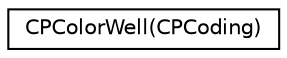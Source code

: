 digraph "Graphical Class Hierarchy"
{
  edge [fontname="Helvetica",fontsize="10",labelfontname="Helvetica",labelfontsize="10"];
  node [fontname="Helvetica",fontsize="10",shape=record];
  rankdir="LR";
  Node1 [label="CPColorWell(CPCoding)",height=0.2,width=0.4,color="black", fillcolor="white", style="filled",URL="$category_c_p_color_well_07_c_p_coding_08.html"];
}
